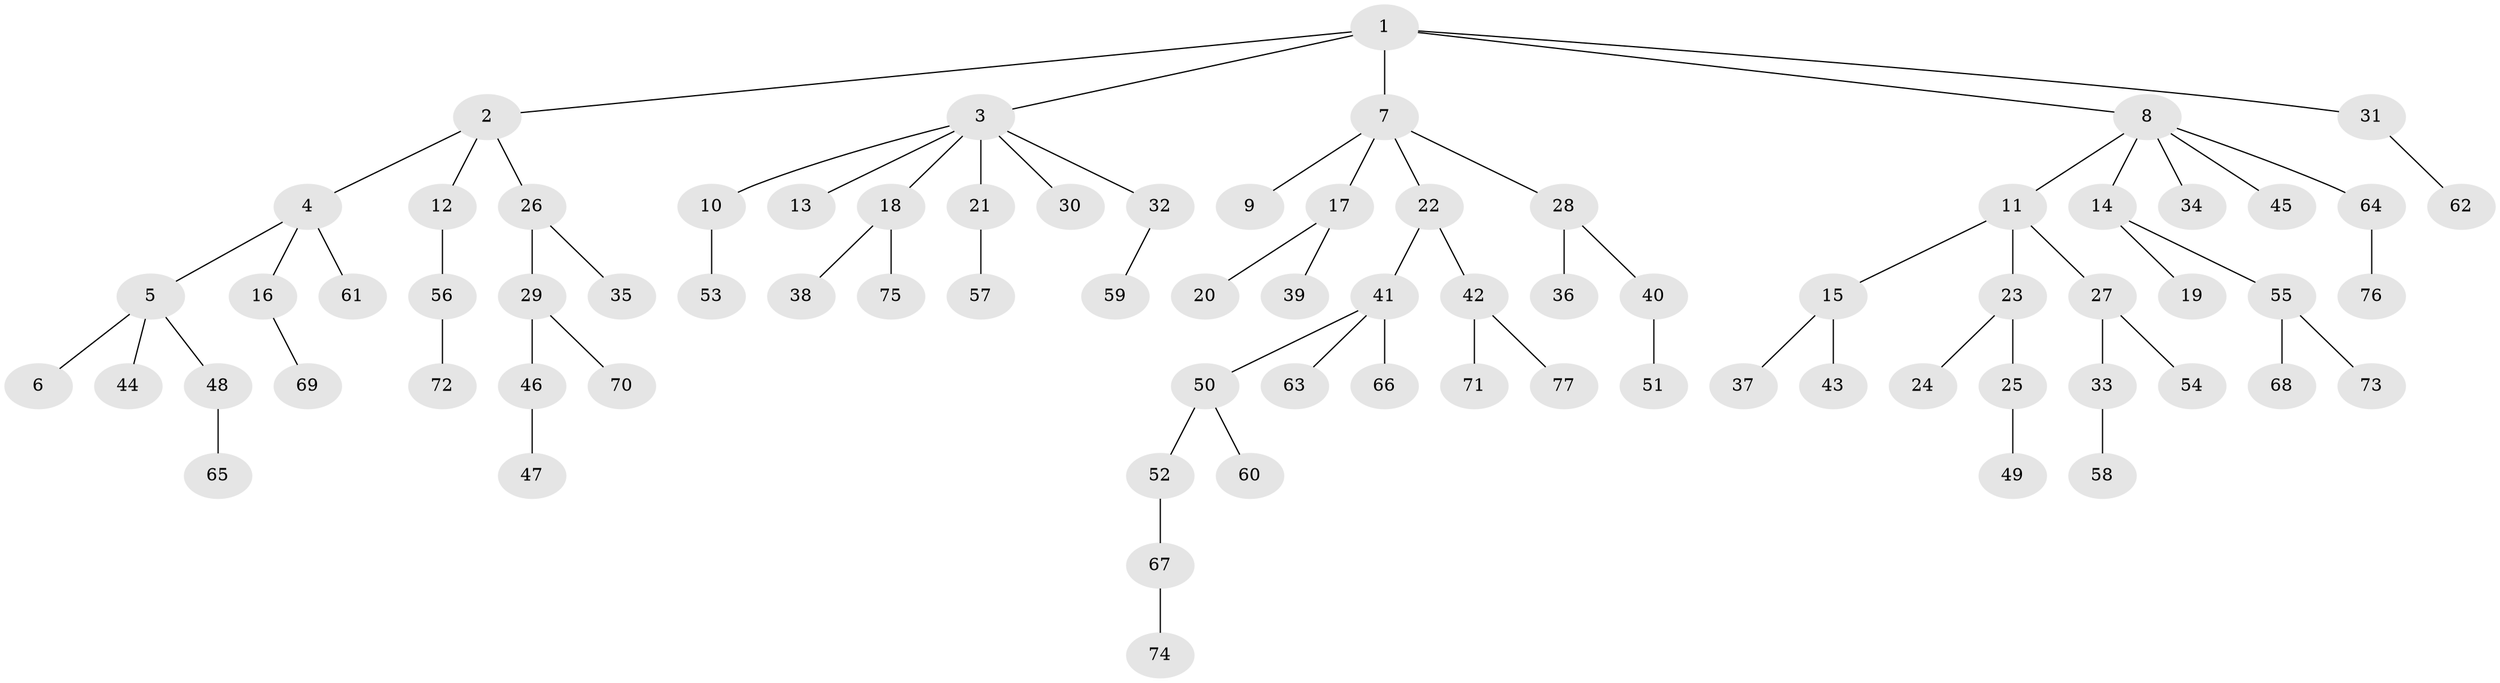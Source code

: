 // Generated by graph-tools (version 1.1) at 2025/11/02/27/25 16:11:26]
// undirected, 77 vertices, 76 edges
graph export_dot {
graph [start="1"]
  node [color=gray90,style=filled];
  1;
  2;
  3;
  4;
  5;
  6;
  7;
  8;
  9;
  10;
  11;
  12;
  13;
  14;
  15;
  16;
  17;
  18;
  19;
  20;
  21;
  22;
  23;
  24;
  25;
  26;
  27;
  28;
  29;
  30;
  31;
  32;
  33;
  34;
  35;
  36;
  37;
  38;
  39;
  40;
  41;
  42;
  43;
  44;
  45;
  46;
  47;
  48;
  49;
  50;
  51;
  52;
  53;
  54;
  55;
  56;
  57;
  58;
  59;
  60;
  61;
  62;
  63;
  64;
  65;
  66;
  67;
  68;
  69;
  70;
  71;
  72;
  73;
  74;
  75;
  76;
  77;
  1 -- 2;
  1 -- 3;
  1 -- 7;
  1 -- 8;
  1 -- 31;
  2 -- 4;
  2 -- 12;
  2 -- 26;
  3 -- 10;
  3 -- 13;
  3 -- 18;
  3 -- 21;
  3 -- 30;
  3 -- 32;
  4 -- 5;
  4 -- 16;
  4 -- 61;
  5 -- 6;
  5 -- 44;
  5 -- 48;
  7 -- 9;
  7 -- 17;
  7 -- 22;
  7 -- 28;
  8 -- 11;
  8 -- 14;
  8 -- 34;
  8 -- 45;
  8 -- 64;
  10 -- 53;
  11 -- 15;
  11 -- 23;
  11 -- 27;
  12 -- 56;
  14 -- 19;
  14 -- 55;
  15 -- 37;
  15 -- 43;
  16 -- 69;
  17 -- 20;
  17 -- 39;
  18 -- 38;
  18 -- 75;
  21 -- 57;
  22 -- 41;
  22 -- 42;
  23 -- 24;
  23 -- 25;
  25 -- 49;
  26 -- 29;
  26 -- 35;
  27 -- 33;
  27 -- 54;
  28 -- 36;
  28 -- 40;
  29 -- 46;
  29 -- 70;
  31 -- 62;
  32 -- 59;
  33 -- 58;
  40 -- 51;
  41 -- 50;
  41 -- 63;
  41 -- 66;
  42 -- 71;
  42 -- 77;
  46 -- 47;
  48 -- 65;
  50 -- 52;
  50 -- 60;
  52 -- 67;
  55 -- 68;
  55 -- 73;
  56 -- 72;
  64 -- 76;
  67 -- 74;
}
